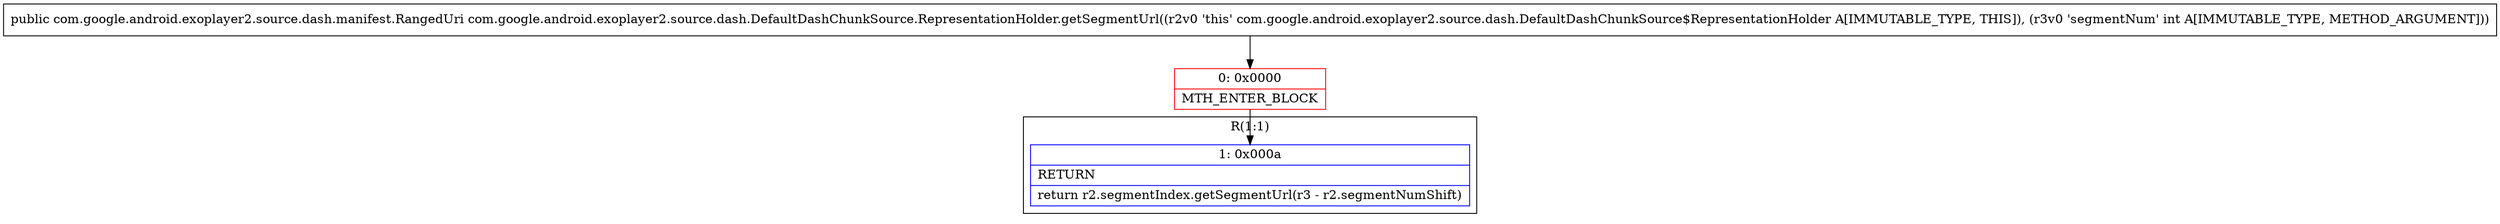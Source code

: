 digraph "CFG forcom.google.android.exoplayer2.source.dash.DefaultDashChunkSource.RepresentationHolder.getSegmentUrl(I)Lcom\/google\/android\/exoplayer2\/source\/dash\/manifest\/RangedUri;" {
subgraph cluster_Region_1566242648 {
label = "R(1:1)";
node [shape=record,color=blue];
Node_1 [shape=record,label="{1\:\ 0x000a|RETURN\l|return r2.segmentIndex.getSegmentUrl(r3 \- r2.segmentNumShift)\l}"];
}
Node_0 [shape=record,color=red,label="{0\:\ 0x0000|MTH_ENTER_BLOCK\l}"];
MethodNode[shape=record,label="{public com.google.android.exoplayer2.source.dash.manifest.RangedUri com.google.android.exoplayer2.source.dash.DefaultDashChunkSource.RepresentationHolder.getSegmentUrl((r2v0 'this' com.google.android.exoplayer2.source.dash.DefaultDashChunkSource$RepresentationHolder A[IMMUTABLE_TYPE, THIS]), (r3v0 'segmentNum' int A[IMMUTABLE_TYPE, METHOD_ARGUMENT])) }"];
MethodNode -> Node_0;
Node_0 -> Node_1;
}

